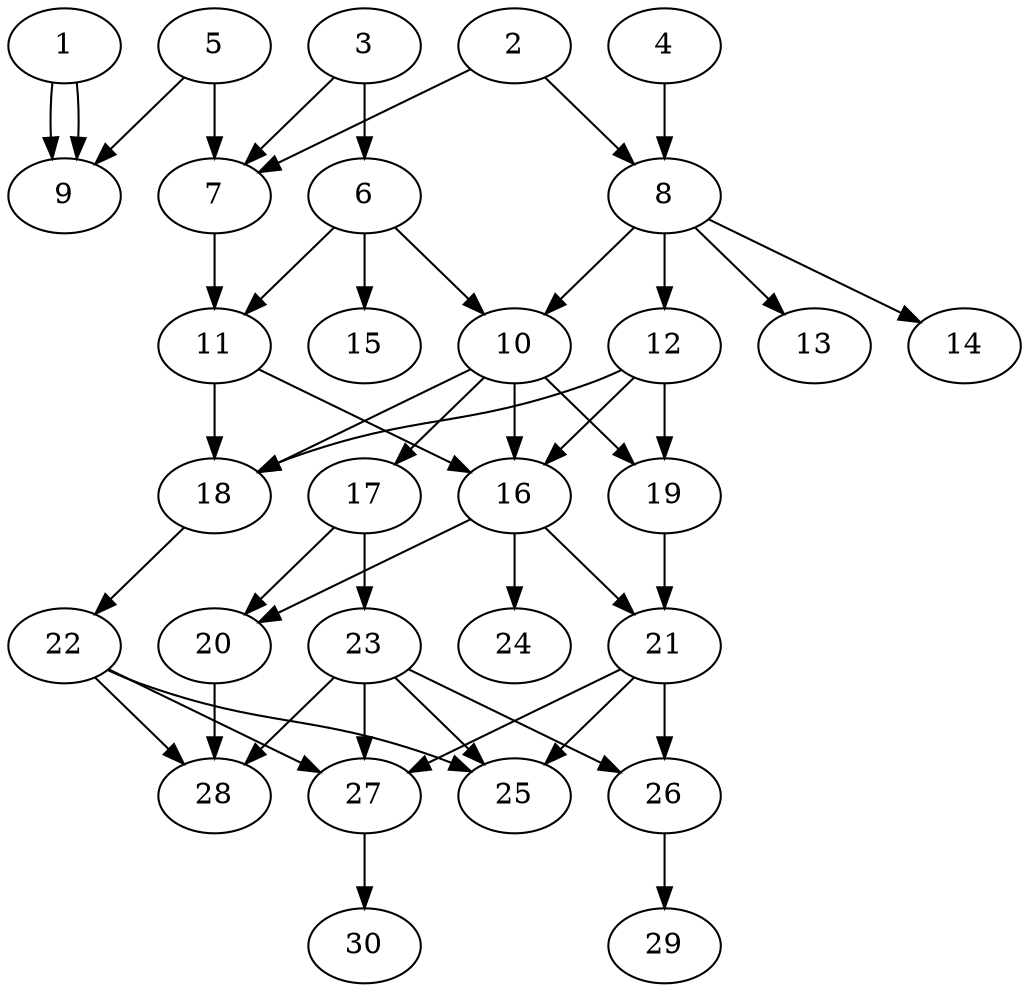 // DAG automatically generated by daggen at Thu Oct  3 14:04:19 2019
// ./daggen --dot -n 30 --ccr 0.3 --fat 0.5 --regular 0.7 --density 0.5 --mindata 5242880 --maxdata 52428800 
digraph G {
  1 [size="152043520", alpha="0.10", expect_size="45613056"] 
  1 -> 9 [size ="45613056"]
  1 -> 9 [size ="45613056"]
  2 [size="117910187", alpha="0.06", expect_size="35373056"] 
  2 -> 7 [size ="35373056"]
  2 -> 8 [size ="35373056"]
  3 [size="96109227", alpha="0.14", expect_size="28832768"] 
  3 -> 6 [size ="28832768"]
  3 -> 7 [size ="28832768"]
  4 [size="82623147", alpha="0.17", expect_size="24786944"] 
  4 -> 8 [size ="24786944"]
  5 [size="158262613", alpha="0.04", expect_size="47478784"] 
  5 -> 7 [size ="47478784"]
  5 -> 9 [size ="47478784"]
  6 [size="108059307", alpha="0.14", expect_size="32417792"] 
  6 -> 10 [size ="32417792"]
  6 -> 11 [size ="32417792"]
  6 -> 15 [size ="32417792"]
  7 [size="145974613", alpha="0.18", expect_size="43792384"] 
  7 -> 11 [size ="43792384"]
  8 [size="51988480", alpha="0.03", expect_size="15596544"] 
  8 -> 10 [size ="15596544"]
  8 -> 12 [size ="15596544"]
  8 -> 13 [size ="15596544"]
  8 -> 14 [size ="15596544"]
  9 [size="135792640", alpha="0.01", expect_size="40737792"] 
  10 [size="35734187", alpha="0.07", expect_size="10720256"] 
  10 -> 16 [size ="10720256"]
  10 -> 17 [size ="10720256"]
  10 -> 18 [size ="10720256"]
  10 -> 19 [size ="10720256"]
  11 [size="27480747", alpha="0.12", expect_size="8244224"] 
  11 -> 16 [size ="8244224"]
  11 -> 18 [size ="8244224"]
  12 [size="106748587", alpha="0.17", expect_size="32024576"] 
  12 -> 16 [size ="32024576"]
  12 -> 18 [size ="32024576"]
  12 -> 19 [size ="32024576"]
  13 [size="151094613", alpha="0.02", expect_size="45328384"] 
  14 [size="104024747", alpha="0.10", expect_size="31207424"] 
  15 [size="77499733", alpha="0.01", expect_size="23249920"] 
  16 [size="106369707", alpha="0.18", expect_size="31910912"] 
  16 -> 20 [size ="31910912"]
  16 -> 21 [size ="31910912"]
  16 -> 24 [size ="31910912"]
  17 [size="60160000", alpha="0.08", expect_size="18048000"] 
  17 -> 20 [size ="18048000"]
  17 -> 23 [size ="18048000"]
  18 [size="44840960", alpha="0.17", expect_size="13452288"] 
  18 -> 22 [size ="13452288"]
  19 [size="67143680", alpha="0.13", expect_size="20143104"] 
  19 -> 21 [size ="20143104"]
  20 [size="74615467", alpha="0.05", expect_size="22384640"] 
  20 -> 28 [size ="22384640"]
  21 [size="126221653", alpha="0.15", expect_size="37866496"] 
  21 -> 25 [size ="37866496"]
  21 -> 26 [size ="37866496"]
  21 -> 27 [size ="37866496"]
  22 [size="60470613", alpha="0.17", expect_size="18141184"] 
  22 -> 25 [size ="18141184"]
  22 -> 27 [size ="18141184"]
  22 -> 28 [size ="18141184"]
  23 [size="36560213", alpha="0.09", expect_size="10968064"] 
  23 -> 25 [size ="10968064"]
  23 -> 26 [size ="10968064"]
  23 -> 27 [size ="10968064"]
  23 -> 28 [size ="10968064"]
  24 [size="49421653", alpha="0.10", expect_size="14826496"] 
  25 [size="124760747", alpha="0.08", expect_size="37428224"] 
  26 [size="134004053", alpha="0.18", expect_size="40201216"] 
  26 -> 29 [size ="40201216"]
  27 [size="121275733", alpha="0.04", expect_size="36382720"] 
  27 -> 30 [size ="36382720"]
  28 [size="24036693", alpha="0.15", expect_size="7211008"] 
  29 [size="157733547", alpha="0.00", expect_size="47320064"] 
  30 [size="103239680", alpha="0.08", expect_size="30971904"] 
}
